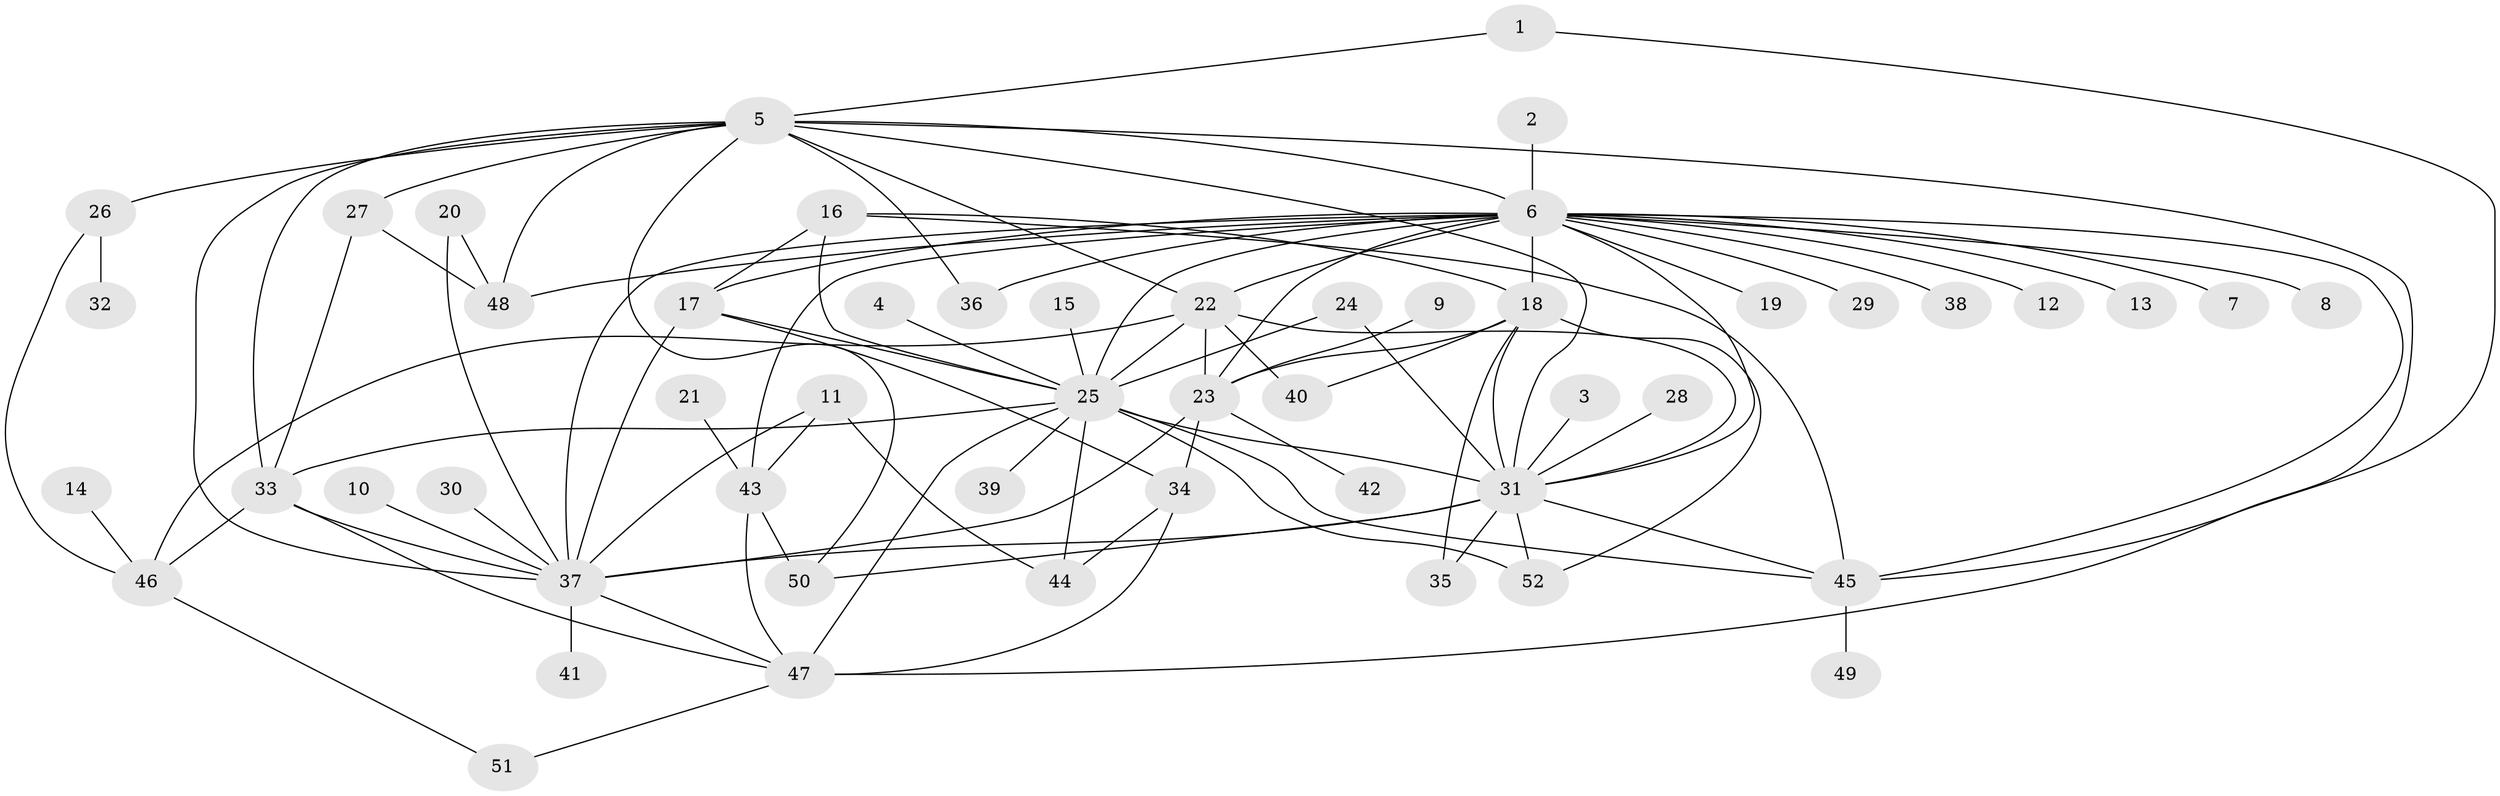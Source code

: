 // original degree distribution, {31: 0.009708737864077669, 18: 0.009708737864077669, 7: 0.038834951456310676, 16: 0.009708737864077669, 2: 0.13592233009708737, 5: 0.06796116504854369, 1: 0.4854368932038835, 17: 0.009708737864077669, 14: 0.009708737864077669, 6: 0.009708737864077669, 4: 0.04854368932038835, 9: 0.009708737864077669, 3: 0.13592233009708737, 8: 0.019417475728155338}
// Generated by graph-tools (version 1.1) at 2025/01/03/09/25 03:01:54]
// undirected, 52 vertices, 96 edges
graph export_dot {
graph [start="1"]
  node [color=gray90,style=filled];
  1;
  2;
  3;
  4;
  5;
  6;
  7;
  8;
  9;
  10;
  11;
  12;
  13;
  14;
  15;
  16;
  17;
  18;
  19;
  20;
  21;
  22;
  23;
  24;
  25;
  26;
  27;
  28;
  29;
  30;
  31;
  32;
  33;
  34;
  35;
  36;
  37;
  38;
  39;
  40;
  41;
  42;
  43;
  44;
  45;
  46;
  47;
  48;
  49;
  50;
  51;
  52;
  1 -- 5 [weight=1.0];
  1 -- 45 [weight=1.0];
  2 -- 6 [weight=1.0];
  3 -- 31 [weight=1.0];
  4 -- 25 [weight=1.0];
  5 -- 6 [weight=1.0];
  5 -- 22 [weight=1.0];
  5 -- 26 [weight=1.0];
  5 -- 27 [weight=1.0];
  5 -- 31 [weight=1.0];
  5 -- 33 [weight=1.0];
  5 -- 36 [weight=1.0];
  5 -- 37 [weight=1.0];
  5 -- 47 [weight=1.0];
  5 -- 48 [weight=1.0];
  5 -- 50 [weight=1.0];
  6 -- 7 [weight=1.0];
  6 -- 8 [weight=1.0];
  6 -- 12 [weight=1.0];
  6 -- 13 [weight=1.0];
  6 -- 17 [weight=2.0];
  6 -- 18 [weight=2.0];
  6 -- 19 [weight=1.0];
  6 -- 22 [weight=1.0];
  6 -- 23 [weight=2.0];
  6 -- 25 [weight=2.0];
  6 -- 29 [weight=1.0];
  6 -- 31 [weight=1.0];
  6 -- 36 [weight=1.0];
  6 -- 37 [weight=1.0];
  6 -- 38 [weight=1.0];
  6 -- 43 [weight=1.0];
  6 -- 45 [weight=1.0];
  6 -- 48 [weight=1.0];
  9 -- 23 [weight=1.0];
  10 -- 37 [weight=1.0];
  11 -- 37 [weight=1.0];
  11 -- 43 [weight=1.0];
  11 -- 44 [weight=1.0];
  14 -- 46 [weight=1.0];
  15 -- 25 [weight=1.0];
  16 -- 17 [weight=1.0];
  16 -- 18 [weight=1.0];
  16 -- 25 [weight=1.0];
  16 -- 45 [weight=1.0];
  17 -- 25 [weight=1.0];
  17 -- 34 [weight=1.0];
  17 -- 37 [weight=1.0];
  18 -- 23 [weight=1.0];
  18 -- 31 [weight=2.0];
  18 -- 35 [weight=1.0];
  18 -- 40 [weight=1.0];
  18 -- 52 [weight=1.0];
  20 -- 37 [weight=1.0];
  20 -- 48 [weight=1.0];
  21 -- 43 [weight=1.0];
  22 -- 23 [weight=1.0];
  22 -- 25 [weight=1.0];
  22 -- 31 [weight=1.0];
  22 -- 40 [weight=2.0];
  22 -- 46 [weight=1.0];
  23 -- 34 [weight=1.0];
  23 -- 37 [weight=1.0];
  23 -- 42 [weight=1.0];
  24 -- 25 [weight=1.0];
  24 -- 31 [weight=1.0];
  25 -- 31 [weight=2.0];
  25 -- 33 [weight=1.0];
  25 -- 39 [weight=1.0];
  25 -- 44 [weight=1.0];
  25 -- 45 [weight=1.0];
  25 -- 47 [weight=2.0];
  25 -- 52 [weight=2.0];
  26 -- 32 [weight=1.0];
  26 -- 46 [weight=1.0];
  27 -- 33 [weight=1.0];
  27 -- 48 [weight=1.0];
  28 -- 31 [weight=1.0];
  30 -- 37 [weight=1.0];
  31 -- 35 [weight=2.0];
  31 -- 37 [weight=1.0];
  31 -- 45 [weight=1.0];
  31 -- 50 [weight=1.0];
  31 -- 52 [weight=1.0];
  33 -- 37 [weight=1.0];
  33 -- 46 [weight=1.0];
  33 -- 47 [weight=1.0];
  34 -- 44 [weight=1.0];
  34 -- 47 [weight=1.0];
  37 -- 41 [weight=1.0];
  37 -- 47 [weight=1.0];
  43 -- 47 [weight=1.0];
  43 -- 50 [weight=1.0];
  45 -- 49 [weight=1.0];
  46 -- 51 [weight=1.0];
  47 -- 51 [weight=1.0];
}
